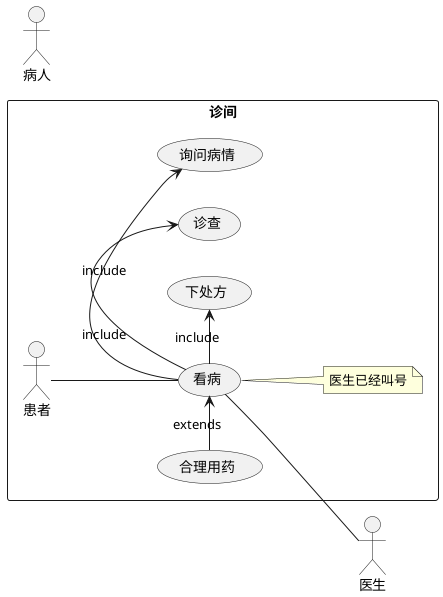 @startuml 用例图

left to right direction
actor 医生
actor 病人
rectangle 诊间 {
    患者 -- (看病)
    note right : 医生已经叫号
    (看病) -> (询问病情) : include
    (看病) -> (诊查) : include
    (看病) -> (下处方) : include
    (合理用药) -> (看病) : extends
    (看病) -- 医生
}

@enduml